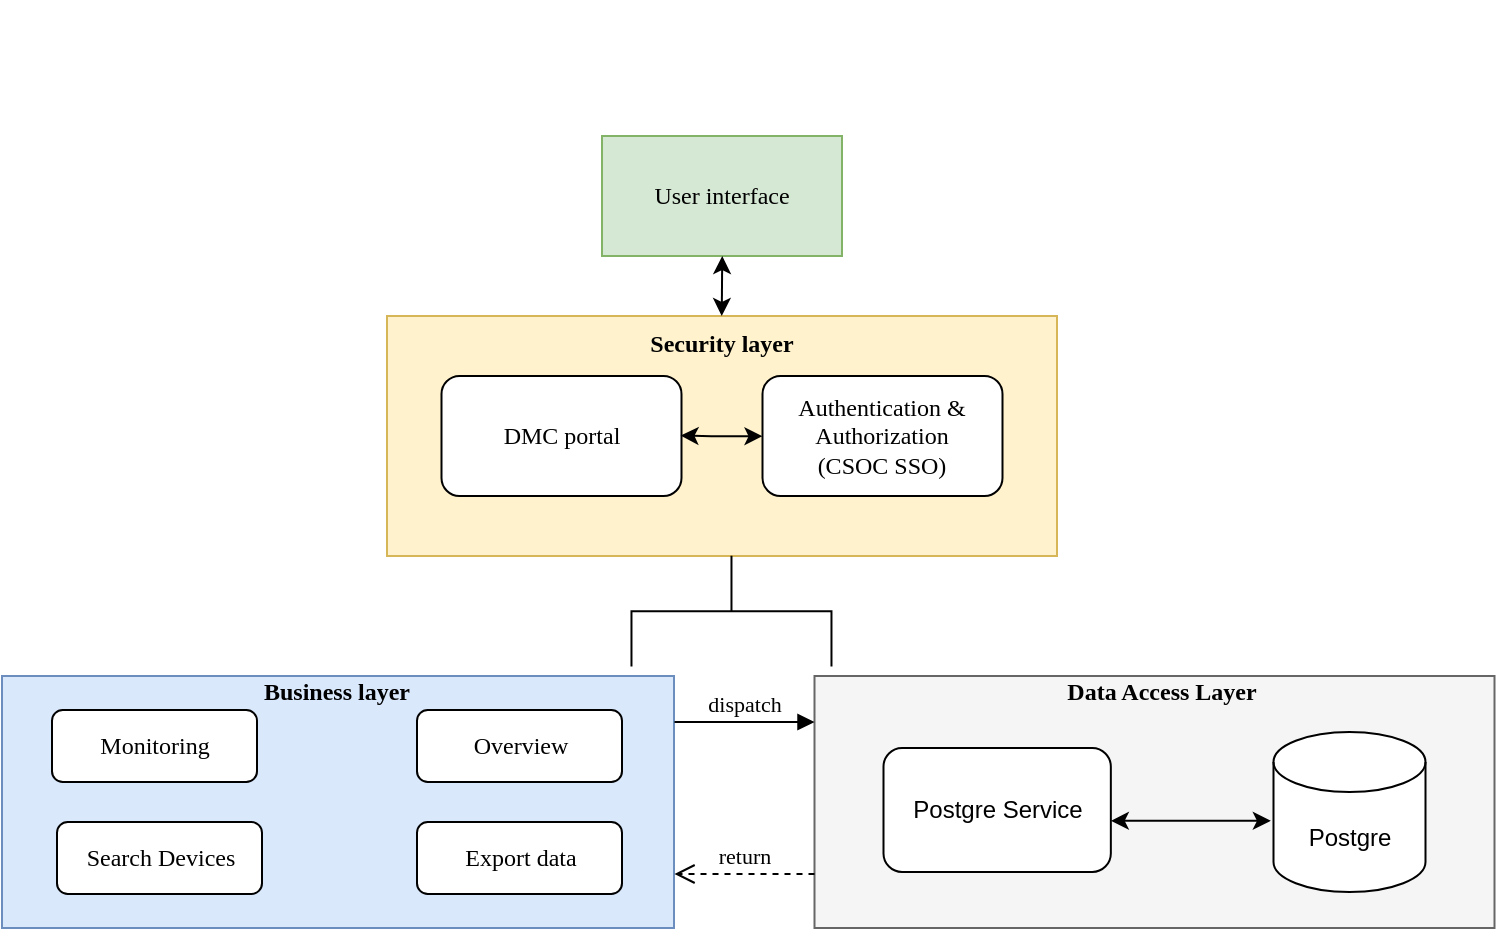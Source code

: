 <mxfile version="15.5.9" type="github">
  <diagram id="MGxAWZSbggSAdtonAs1V" name="Page-1">
    <mxGraphModel dx="1185" dy="647" grid="1" gridSize="10" guides="1" tooltips="1" connect="1" arrows="1" fold="1" page="1" pageScale="1" pageWidth="827" pageHeight="1169" math="0" shadow="0">
      <root>
        <mxCell id="0" />
        <mxCell id="1" parent="0" />
        <mxCell id="t8s1jiZSTQUmNolGTH9T-2" value="&lt;div style=&quot;&quot;&gt;&lt;br&gt;&lt;/div&gt;" style="rounded=0;whiteSpace=wrap;html=1;align=center;fontFamily=Times New Roman;verticalAlign=middle;fillColor=#f5f5f5;fontColor=#333333;strokeColor=#666666;" vertex="1" parent="1">
          <mxGeometry x="446.25" y="750" width="340" height="126" as="geometry" />
        </mxCell>
        <mxCell id="t8s1jiZSTQUmNolGTH9T-3" value="Postgre" style="shape=cylinder3;whiteSpace=wrap;html=1;boundedLbl=1;backgroundOutline=1;size=15;" vertex="1" parent="1">
          <mxGeometry x="675.75" y="778" width="76" height="80" as="geometry" />
        </mxCell>
        <mxCell id="t8s1jiZSTQUmNolGTH9T-4" value="Postgre Service" style="rounded=1;whiteSpace=wrap;html=1;" vertex="1" parent="1">
          <mxGeometry x="480.75" y="786" width="113.67" height="62" as="geometry" />
        </mxCell>
        <mxCell id="t8s1jiZSTQUmNolGTH9T-12" value="Data Access Layer" style="text;align=center;fontStyle=1;verticalAlign=middle;spacingLeft=3;spacingRight=3;strokeColor=none;rotatable=0;points=[[0,0.5],[1,0.5]];portConstraint=eastwest;fontFamily=Times New Roman;" vertex="1" parent="1">
          <mxGeometry x="580" y="744" width="80" height="26" as="geometry" />
        </mxCell>
        <mxCell id="t8s1jiZSTQUmNolGTH9T-13" style="edgeStyle=none;rounded=0;orthogonalLoop=1;jettySize=auto;html=1;exitX=0.5;exitY=1;exitDx=0;exitDy=0;fontFamily=Times New Roman;" edge="1" parent="1" source="t8s1jiZSTQUmNolGTH9T-2" target="t8s1jiZSTQUmNolGTH9T-2">
          <mxGeometry relative="1" as="geometry" />
        </mxCell>
        <mxCell id="t8s1jiZSTQUmNolGTH9T-16" value="" style="edgeStyle=none;rounded=0;orthogonalLoop=1;jettySize=auto;html=1;fontFamily=Times New Roman;entryX=0.5;entryY=0;entryDx=0;entryDy=0;" edge="1" parent="1">
          <mxGeometry relative="1" as="geometry">
            <mxPoint x="400" y="420" as="sourcePoint" />
            <mxPoint x="400" y="420" as="targetPoint" />
          </mxGeometry>
        </mxCell>
        <mxCell id="t8s1jiZSTQUmNolGTH9T-18" value="User interface" style="rounded=0;whiteSpace=wrap;html=1;fontFamily=Times New Roman;align=center;verticalAlign=middle;fillColor=#d5e8d4;strokeColor=#82b366;" vertex="1" parent="1">
          <mxGeometry x="340" y="480" width="120" height="60" as="geometry" />
        </mxCell>
        <mxCell id="t8s1jiZSTQUmNolGTH9T-20" value="" style="rounded=0;whiteSpace=wrap;html=1;fontFamily=Times New Roman;align=center;verticalAlign=middle;fillColor=#fff2cc;strokeColor=#d6b656;" vertex="1" parent="1">
          <mxGeometry x="232.5" y="570" width="335" height="120" as="geometry" />
        </mxCell>
        <mxCell id="t8s1jiZSTQUmNolGTH9T-21" value="DMC portal" style="rounded=1;whiteSpace=wrap;html=1;fontFamily=Times New Roman;align=center;verticalAlign=middle;" vertex="1" parent="1">
          <mxGeometry x="259.75" y="600" width="120" height="60" as="geometry" />
        </mxCell>
        <mxCell id="t8s1jiZSTQUmNolGTH9T-22" value="Authentication &amp;amp; Authorization&lt;br&gt;(CSOC SSO)" style="rounded=1;whiteSpace=wrap;html=1;fontFamily=Times New Roman;align=center;verticalAlign=middle;" vertex="1" parent="1">
          <mxGeometry x="420.25" y="600" width="120" height="60" as="geometry" />
        </mxCell>
        <mxCell id="t8s1jiZSTQUmNolGTH9T-23" value="" style="endArrow=classic;startArrow=classic;html=1;rounded=0;fontFamily=Times New Roman;" edge="1" parent="1">
          <mxGeometry width="50" height="50" relative="1" as="geometry">
            <mxPoint x="379.25" y="629.76" as="sourcePoint" />
            <mxPoint x="420.25" y="630.1" as="targetPoint" />
            <Array as="points">
              <mxPoint x="394.75" y="630.1" />
            </Array>
          </mxGeometry>
        </mxCell>
        <mxCell id="t8s1jiZSTQUmNolGTH9T-26" value="Security layer" style="text;align=center;fontStyle=1;verticalAlign=middle;spacingLeft=3;spacingRight=3;strokeColor=none;rotatable=0;points=[[0,0.5],[1,0.5]];portConstraint=eastwest;fontFamily=Times New Roman;" vertex="1" parent="1">
          <mxGeometry x="360" y="570" width="80" height="26" as="geometry" />
        </mxCell>
        <mxCell id="t8s1jiZSTQUmNolGTH9T-28" value="" style="rounded=0;whiteSpace=wrap;html=1;fontFamily=Times New Roman;align=center;verticalAlign=middle;fillColor=#dae8fc;strokeColor=#6c8ebf;" vertex="1" parent="1">
          <mxGeometry x="40" y="750" width="336" height="126" as="geometry" />
        </mxCell>
        <mxCell id="t8s1jiZSTQUmNolGTH9T-30" value="Monitoring" style="rounded=1;whiteSpace=wrap;html=1;fontFamily=Times New Roman;align=center;verticalAlign=middle;" vertex="1" parent="1">
          <mxGeometry x="65" y="767" width="102.5" height="36" as="geometry" />
        </mxCell>
        <mxCell id="t8s1jiZSTQUmNolGTH9T-31" value="Search Devices" style="rounded=1;whiteSpace=wrap;html=1;fontFamily=Times New Roman;align=center;verticalAlign=middle;" vertex="1" parent="1">
          <mxGeometry x="67.5" y="823" width="102.5" height="36" as="geometry" />
        </mxCell>
        <mxCell id="t8s1jiZSTQUmNolGTH9T-32" value="Export data" style="rounded=1;whiteSpace=wrap;html=1;fontFamily=Times New Roman;align=center;verticalAlign=middle;" vertex="1" parent="1">
          <mxGeometry x="247.5" y="823" width="102.5" height="36" as="geometry" />
        </mxCell>
        <mxCell id="t8s1jiZSTQUmNolGTH9T-33" value="Overview" style="rounded=1;whiteSpace=wrap;html=1;fontFamily=Times New Roman;align=center;verticalAlign=middle;" vertex="1" parent="1">
          <mxGeometry x="247.5" y="767" width="102.5" height="36" as="geometry" />
        </mxCell>
        <mxCell id="t8s1jiZSTQUmNolGTH9T-35" value="Business layer" style="text;align=center;fontStyle=1;verticalAlign=middle;spacingLeft=3;spacingRight=3;strokeColor=none;rotatable=0;points=[[0,0.5],[1,0.5]];portConstraint=eastwest;fontFamily=Times New Roman;" vertex="1" parent="1">
          <mxGeometry x="167.5" y="744" width="80" height="26" as="geometry" />
        </mxCell>
        <mxCell id="t8s1jiZSTQUmNolGTH9T-36" style="edgeStyle=none;rounded=0;orthogonalLoop=1;jettySize=auto;html=1;exitX=1;exitY=1;exitDx=0;exitDy=0;fontFamily=Times New Roman;" edge="1" parent="1" source="t8s1jiZSTQUmNolGTH9T-28" target="t8s1jiZSTQUmNolGTH9T-28">
          <mxGeometry relative="1" as="geometry" />
        </mxCell>
        <mxCell id="t8s1jiZSTQUmNolGTH9T-56" value="dispatch" style="html=1;verticalAlign=bottom;endArrow=block;entryX=0;entryY=0;rounded=0;fontFamily=Times New Roman;" edge="1" parent="1">
          <mxGeometry relative="1" as="geometry">
            <mxPoint x="376.25" y="773" as="sourcePoint" />
            <mxPoint x="446.25" y="773" as="targetPoint" />
          </mxGeometry>
        </mxCell>
        <mxCell id="t8s1jiZSTQUmNolGTH9T-57" value="return" style="html=1;verticalAlign=bottom;endArrow=open;dashed=1;endSize=8;exitX=0;exitY=0.95;rounded=0;fontFamily=Times New Roman;" edge="1" parent="1">
          <mxGeometry relative="1" as="geometry">
            <mxPoint x="376.25" y="849" as="targetPoint" />
            <mxPoint x="446.25" y="849" as="sourcePoint" />
          </mxGeometry>
        </mxCell>
        <mxCell id="t8s1jiZSTQUmNolGTH9T-65" value="" style="strokeWidth=1;html=1;shape=mxgraph.flowchart.annotation_2;align=left;labelPosition=right;pointerEvents=1;fontFamily=Times New Roman;rotation=90;" vertex="1" parent="1">
          <mxGeometry x="377.05" y="667.57" width="55.38" height="100" as="geometry" />
        </mxCell>
        <mxCell id="t8s1jiZSTQUmNolGTH9T-80" value="" style="endArrow=classic;startArrow=classic;html=1;rounded=0;fontFamily=Times New Roman;" edge="1" parent="1">
          <mxGeometry width="50" height="50" relative="1" as="geometry">
            <mxPoint x="594.42" y="822.43" as="sourcePoint" />
            <mxPoint x="674.42" y="822.43" as="targetPoint" />
          </mxGeometry>
        </mxCell>
        <mxCell id="t8s1jiZSTQUmNolGTH9T-87" value="" style="endArrow=classic;startArrow=classic;html=1;fontFamily=Times New Roman;rounded=0;" edge="1" parent="1">
          <mxGeometry width="50" height="50" relative="1" as="geometry">
            <mxPoint x="400.12" y="540" as="sourcePoint" />
            <mxPoint x="399.87" y="570" as="targetPoint" />
          </mxGeometry>
        </mxCell>
      </root>
    </mxGraphModel>
  </diagram>
</mxfile>
